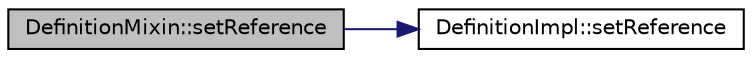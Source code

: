 digraph "DefinitionMixin::setReference"
{
 // LATEX_PDF_SIZE
  edge [fontname="Helvetica",fontsize="10",labelfontname="Helvetica",labelfontsize="10"];
  node [fontname="Helvetica",fontsize="10",shape=record];
  rankdir="LR";
  Node1 [label="DefinitionMixin::setReference",height=0.2,width=0.4,color="black", fillcolor="grey75", style="filled", fontcolor="black",tooltip=" "];
  Node1 -> Node2 [color="midnightblue",fontsize="10",style="solid",fontname="Helvetica"];
  Node2 [label="DefinitionImpl::setReference",height=0.2,width=0.4,color="black", fillcolor="white", style="filled",URL="$classDefinitionImpl.html#ac60a40fc0c7eda48aa46552f3c1332db",tooltip=" "];
}
